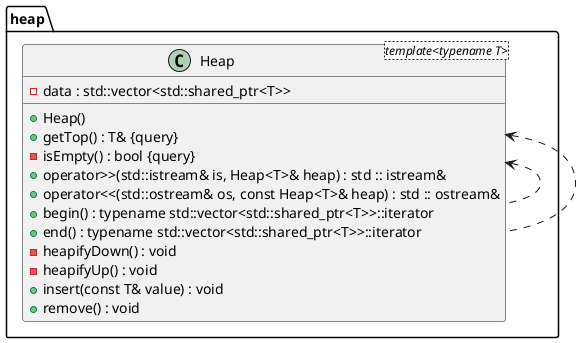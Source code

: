 @startuml

/' Objects '/

namespace heap {
	class Heap <template<typename T>> {
		+Heap()
		+getTop() : T& {query}
		-isEmpty() : bool {query}
		+operator>>(std::istream& is, Heap<T>& heap) : std :: istream&
		+operator<<(std::ostream& os, const Heap<T>& heap) : std :: ostream&
		-data : std::vector<std::shared_ptr<T>>
		+begin() : typename std::vector<std::shared_ptr<T>>::iterator
		+end() : typename std::vector<std::shared_ptr<T>>::iterator
		-heapifyDown() : void
		-heapifyUp() : void
		+insert(const T& value) : void
		+remove() : void
	}
}

/' Dependency relationships '/

heap.Heap <.. heap.Heap


heap.Heap <.. heap.Heap

@enduml
